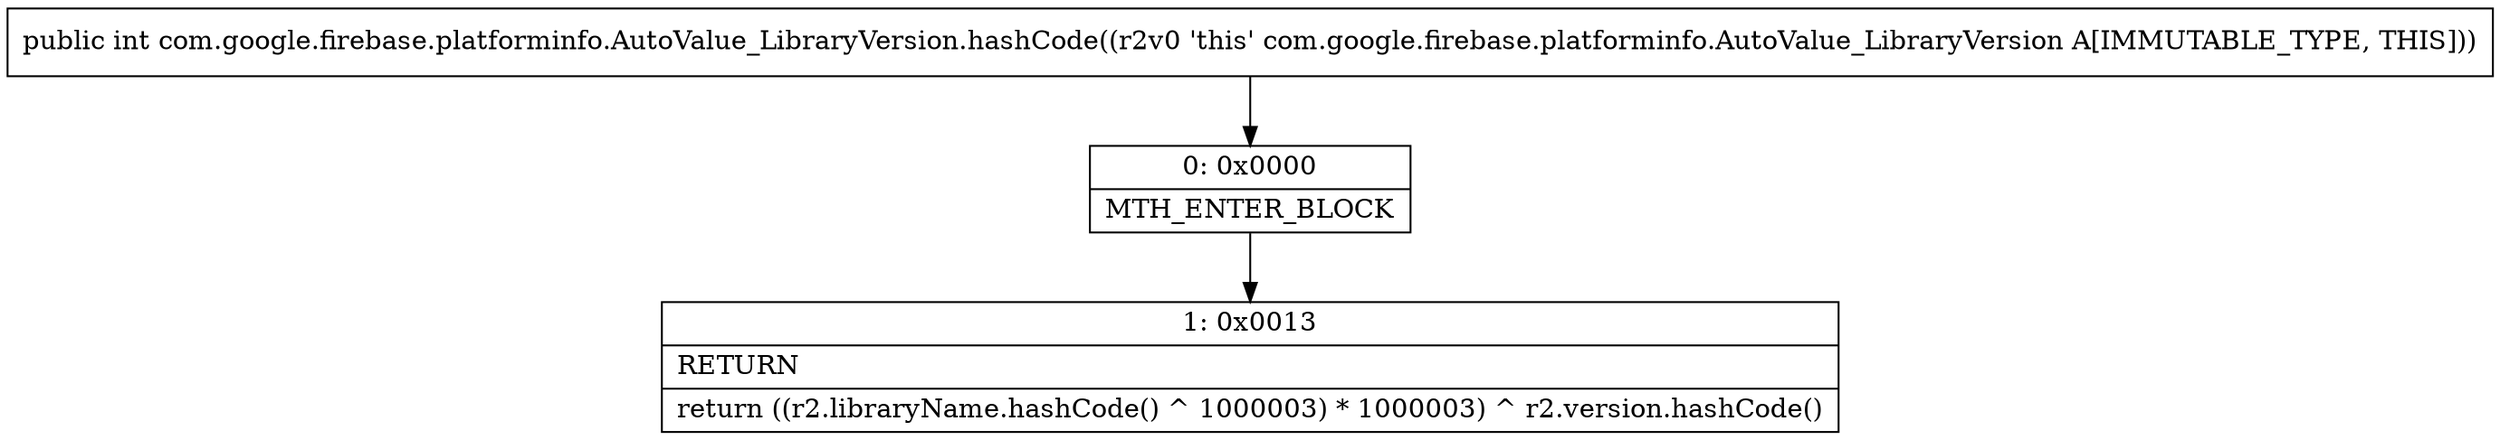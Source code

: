 digraph "CFG forcom.google.firebase.platforminfo.AutoValue_LibraryVersion.hashCode()I" {
Node_0 [shape=record,label="{0\:\ 0x0000|MTH_ENTER_BLOCK\l}"];
Node_1 [shape=record,label="{1\:\ 0x0013|RETURN\l|return ((r2.libraryName.hashCode() ^ 1000003) * 1000003) ^ r2.version.hashCode()\l}"];
MethodNode[shape=record,label="{public int com.google.firebase.platforminfo.AutoValue_LibraryVersion.hashCode((r2v0 'this' com.google.firebase.platforminfo.AutoValue_LibraryVersion A[IMMUTABLE_TYPE, THIS])) }"];
MethodNode -> Node_0;
Node_0 -> Node_1;
}

